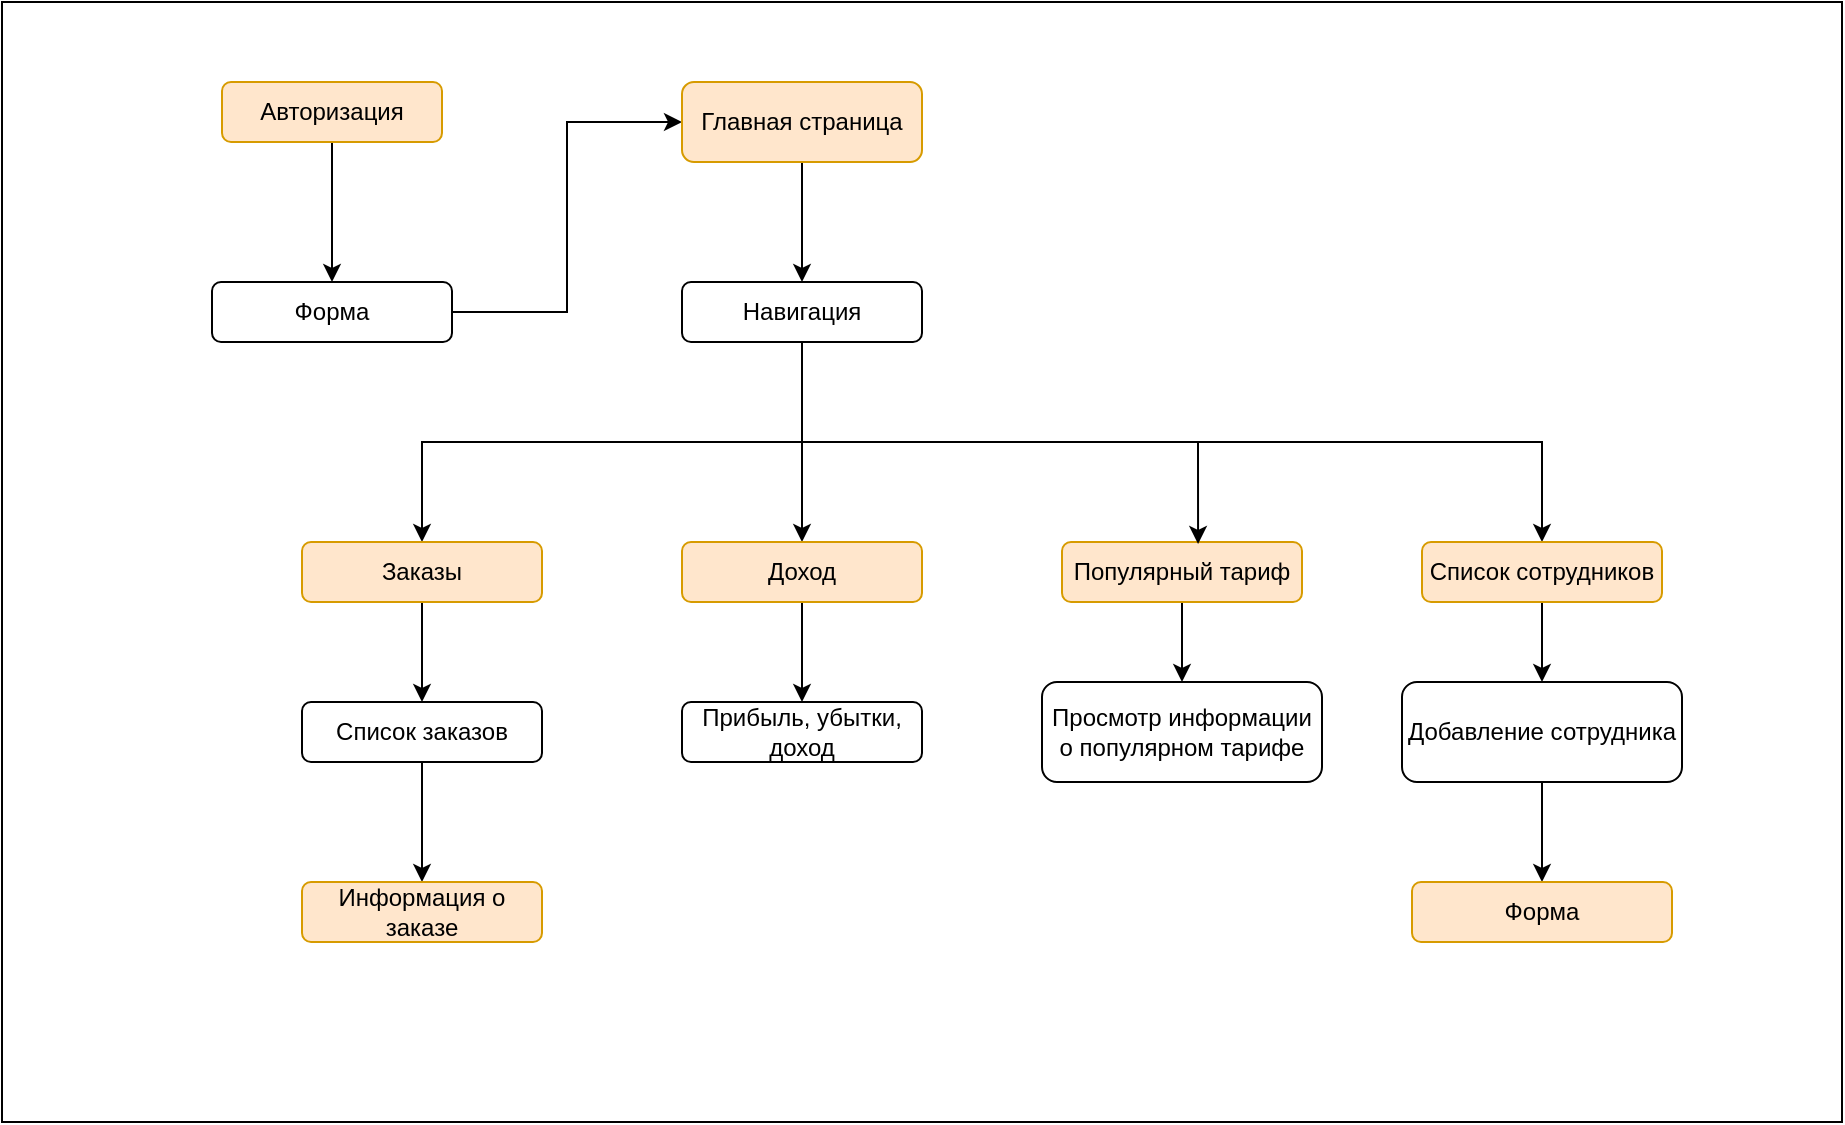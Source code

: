<mxfile version="24.1.0" type="device">
  <diagram name="Страница — 1" id="Eoz-HnEJfcGxN2P21iWD">
    <mxGraphModel dx="2261" dy="836" grid="1" gridSize="10" guides="1" tooltips="1" connect="1" arrows="1" fold="1" page="1" pageScale="1" pageWidth="827" pageHeight="1169" math="0" shadow="0">
      <root>
        <mxCell id="0" />
        <mxCell id="1" parent="0" />
        <mxCell id="KzNswsCGKCvOwDbA-j8O-35" value="" style="rounded=0;whiteSpace=wrap;html=1;" vertex="1" parent="1">
          <mxGeometry x="-160" y="70" width="920" height="560" as="geometry" />
        </mxCell>
        <mxCell id="KzNswsCGKCvOwDbA-j8O-16" style="edgeStyle=orthogonalEdgeStyle;rounded=0;orthogonalLoop=1;jettySize=auto;html=1;exitX=0.5;exitY=1;exitDx=0;exitDy=0;entryX=0.5;entryY=0;entryDx=0;entryDy=0;" edge="1" parent="1" source="KzNswsCGKCvOwDbA-j8O-1" target="KzNswsCGKCvOwDbA-j8O-2">
          <mxGeometry relative="1" as="geometry" />
        </mxCell>
        <mxCell id="KzNswsCGKCvOwDbA-j8O-1" value="Авторизация" style="rounded=1;whiteSpace=wrap;html=1;fillColor=#ffe6cc;strokeColor=#d79b00;" vertex="1" parent="1">
          <mxGeometry x="-50" y="110" width="110" height="30" as="geometry" />
        </mxCell>
        <mxCell id="KzNswsCGKCvOwDbA-j8O-17" style="edgeStyle=orthogonalEdgeStyle;rounded=0;orthogonalLoop=1;jettySize=auto;html=1;exitX=1;exitY=0.5;exitDx=0;exitDy=0;entryX=0;entryY=0.5;entryDx=0;entryDy=0;" edge="1" parent="1" source="KzNswsCGKCvOwDbA-j8O-2" target="KzNswsCGKCvOwDbA-j8O-3">
          <mxGeometry relative="1" as="geometry" />
        </mxCell>
        <mxCell id="KzNswsCGKCvOwDbA-j8O-2" value="Форма" style="rounded=1;whiteSpace=wrap;html=1;" vertex="1" parent="1">
          <mxGeometry x="-55" y="210" width="120" height="30" as="geometry" />
        </mxCell>
        <mxCell id="KzNswsCGKCvOwDbA-j8O-18" style="edgeStyle=orthogonalEdgeStyle;rounded=0;orthogonalLoop=1;jettySize=auto;html=1;exitX=0.5;exitY=1;exitDx=0;exitDy=0;entryX=0.5;entryY=0;entryDx=0;entryDy=0;" edge="1" parent="1" source="KzNswsCGKCvOwDbA-j8O-3" target="KzNswsCGKCvOwDbA-j8O-4">
          <mxGeometry relative="1" as="geometry" />
        </mxCell>
        <mxCell id="KzNswsCGKCvOwDbA-j8O-3" value="Главная страница" style="rounded=1;whiteSpace=wrap;html=1;fillColor=#ffe6cc;strokeColor=#d79b00;" vertex="1" parent="1">
          <mxGeometry x="180" y="110" width="120" height="40" as="geometry" />
        </mxCell>
        <mxCell id="KzNswsCGKCvOwDbA-j8O-19" style="edgeStyle=orthogonalEdgeStyle;rounded=0;orthogonalLoop=1;jettySize=auto;html=1;exitX=0.5;exitY=1;exitDx=0;exitDy=0;entryX=0.5;entryY=0;entryDx=0;entryDy=0;" edge="1" parent="1" source="KzNswsCGKCvOwDbA-j8O-4" target="KzNswsCGKCvOwDbA-j8O-5">
          <mxGeometry relative="1" as="geometry" />
        </mxCell>
        <mxCell id="KzNswsCGKCvOwDbA-j8O-20" style="edgeStyle=orthogonalEdgeStyle;rounded=0;orthogonalLoop=1;jettySize=auto;html=1;exitX=0.5;exitY=1;exitDx=0;exitDy=0;entryX=0.5;entryY=0;entryDx=0;entryDy=0;" edge="1" parent="1" source="KzNswsCGKCvOwDbA-j8O-4" target="KzNswsCGKCvOwDbA-j8O-6">
          <mxGeometry relative="1" as="geometry" />
        </mxCell>
        <mxCell id="KzNswsCGKCvOwDbA-j8O-22" style="edgeStyle=orthogonalEdgeStyle;rounded=0;orthogonalLoop=1;jettySize=auto;html=1;exitX=0.5;exitY=1;exitDx=0;exitDy=0;entryX=0.5;entryY=0;entryDx=0;entryDy=0;" edge="1" parent="1" source="KzNswsCGKCvOwDbA-j8O-4" target="KzNswsCGKCvOwDbA-j8O-12">
          <mxGeometry relative="1" as="geometry" />
        </mxCell>
        <mxCell id="KzNswsCGKCvOwDbA-j8O-4" value="Навигация" style="rounded=1;whiteSpace=wrap;html=1;" vertex="1" parent="1">
          <mxGeometry x="180" y="210" width="120" height="30" as="geometry" />
        </mxCell>
        <mxCell id="KzNswsCGKCvOwDbA-j8O-24" style="edgeStyle=orthogonalEdgeStyle;rounded=0;orthogonalLoop=1;jettySize=auto;html=1;exitX=0.5;exitY=1;exitDx=0;exitDy=0;" edge="1" parent="1" source="KzNswsCGKCvOwDbA-j8O-5" target="KzNswsCGKCvOwDbA-j8O-8">
          <mxGeometry relative="1" as="geometry" />
        </mxCell>
        <mxCell id="KzNswsCGKCvOwDbA-j8O-5" value="Заказы" style="rounded=1;whiteSpace=wrap;html=1;fillColor=#ffe6cc;strokeColor=#d79b00;" vertex="1" parent="1">
          <mxGeometry x="-10" y="340" width="120" height="30" as="geometry" />
        </mxCell>
        <mxCell id="KzNswsCGKCvOwDbA-j8O-23" style="edgeStyle=orthogonalEdgeStyle;rounded=0;orthogonalLoop=1;jettySize=auto;html=1;exitX=0.5;exitY=1;exitDx=0;exitDy=0;" edge="1" parent="1" source="KzNswsCGKCvOwDbA-j8O-6" target="KzNswsCGKCvOwDbA-j8O-9">
          <mxGeometry relative="1" as="geometry" />
        </mxCell>
        <mxCell id="KzNswsCGKCvOwDbA-j8O-6" value="Доход" style="rounded=1;whiteSpace=wrap;html=1;fillColor=#ffe6cc;strokeColor=#d79b00;" vertex="1" parent="1">
          <mxGeometry x="180" y="340" width="120" height="30" as="geometry" />
        </mxCell>
        <mxCell id="KzNswsCGKCvOwDbA-j8O-26" style="edgeStyle=orthogonalEdgeStyle;rounded=0;orthogonalLoop=1;jettySize=auto;html=1;exitX=0.5;exitY=1;exitDx=0;exitDy=0;entryX=0.5;entryY=0;entryDx=0;entryDy=0;" edge="1" parent="1" source="KzNswsCGKCvOwDbA-j8O-7" target="KzNswsCGKCvOwDbA-j8O-10">
          <mxGeometry relative="1" as="geometry" />
        </mxCell>
        <mxCell id="KzNswsCGKCvOwDbA-j8O-7" value="Популярный тариф" style="rounded=1;whiteSpace=wrap;html=1;fillColor=#ffe6cc;strokeColor=#d79b00;" vertex="1" parent="1">
          <mxGeometry x="370" y="340" width="120" height="30" as="geometry" />
        </mxCell>
        <mxCell id="KzNswsCGKCvOwDbA-j8O-25" style="edgeStyle=orthogonalEdgeStyle;rounded=0;orthogonalLoop=1;jettySize=auto;html=1;exitX=0.5;exitY=1;exitDx=0;exitDy=0;" edge="1" parent="1" source="KzNswsCGKCvOwDbA-j8O-8" target="KzNswsCGKCvOwDbA-j8O-15">
          <mxGeometry relative="1" as="geometry" />
        </mxCell>
        <mxCell id="KzNswsCGKCvOwDbA-j8O-8" value="Список заказов" style="rounded=1;whiteSpace=wrap;html=1;" vertex="1" parent="1">
          <mxGeometry x="-10" y="420" width="120" height="30" as="geometry" />
        </mxCell>
        <mxCell id="KzNswsCGKCvOwDbA-j8O-9" value="Прибыль, убытки, доход" style="rounded=1;whiteSpace=wrap;html=1;" vertex="1" parent="1">
          <mxGeometry x="180" y="420" width="120" height="30" as="geometry" />
        </mxCell>
        <mxCell id="KzNswsCGKCvOwDbA-j8O-10" value="Просмотр информации о популярном тарифе" style="rounded=1;whiteSpace=wrap;html=1;" vertex="1" parent="1">
          <mxGeometry x="360" y="410" width="140" height="50" as="geometry" />
        </mxCell>
        <mxCell id="KzNswsCGKCvOwDbA-j8O-27" style="edgeStyle=orthogonalEdgeStyle;rounded=0;orthogonalLoop=1;jettySize=auto;html=1;exitX=0.5;exitY=1;exitDx=0;exitDy=0;entryX=0.5;entryY=0;entryDx=0;entryDy=0;" edge="1" parent="1" source="KzNswsCGKCvOwDbA-j8O-12" target="KzNswsCGKCvOwDbA-j8O-13">
          <mxGeometry relative="1" as="geometry" />
        </mxCell>
        <mxCell id="KzNswsCGKCvOwDbA-j8O-12" value="Список сотрудников" style="rounded=1;whiteSpace=wrap;html=1;fillColor=#ffe6cc;strokeColor=#d79b00;" vertex="1" parent="1">
          <mxGeometry x="550" y="340" width="120" height="30" as="geometry" />
        </mxCell>
        <mxCell id="KzNswsCGKCvOwDbA-j8O-28" style="edgeStyle=orthogonalEdgeStyle;rounded=0;orthogonalLoop=1;jettySize=auto;html=1;exitX=0.5;exitY=1;exitDx=0;exitDy=0;entryX=0.5;entryY=0;entryDx=0;entryDy=0;" edge="1" parent="1" source="KzNswsCGKCvOwDbA-j8O-13" target="KzNswsCGKCvOwDbA-j8O-14">
          <mxGeometry relative="1" as="geometry" />
        </mxCell>
        <mxCell id="KzNswsCGKCvOwDbA-j8O-13" value="Добавление сотрудника" style="rounded=1;whiteSpace=wrap;html=1;" vertex="1" parent="1">
          <mxGeometry x="540" y="410" width="140" height="50" as="geometry" />
        </mxCell>
        <mxCell id="KzNswsCGKCvOwDbA-j8O-14" value="Форма" style="rounded=1;whiteSpace=wrap;html=1;fillColor=#ffe6cc;strokeColor=#d79b00;" vertex="1" parent="1">
          <mxGeometry x="545" y="510" width="130" height="30" as="geometry" />
        </mxCell>
        <mxCell id="KzNswsCGKCvOwDbA-j8O-15" value="Информация о заказе" style="rounded=1;whiteSpace=wrap;html=1;fillColor=#ffe6cc;strokeColor=#d79b00;" vertex="1" parent="1">
          <mxGeometry x="-10" y="510" width="120" height="30" as="geometry" />
        </mxCell>
        <mxCell id="KzNswsCGKCvOwDbA-j8O-21" style="edgeStyle=orthogonalEdgeStyle;rounded=0;orthogonalLoop=1;jettySize=auto;html=1;exitX=0.5;exitY=1;exitDx=0;exitDy=0;entryX=0.567;entryY=0.033;entryDx=0;entryDy=0;entryPerimeter=0;" edge="1" parent="1" source="KzNswsCGKCvOwDbA-j8O-4" target="KzNswsCGKCvOwDbA-j8O-7">
          <mxGeometry relative="1" as="geometry" />
        </mxCell>
      </root>
    </mxGraphModel>
  </diagram>
</mxfile>
